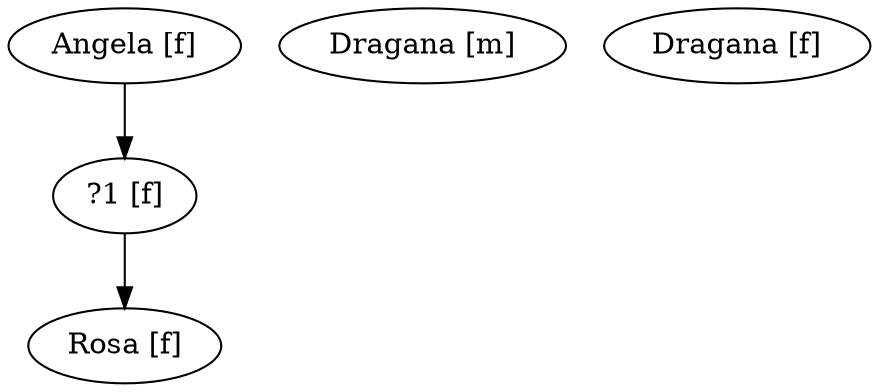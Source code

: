 digraph FamilyTree
{
  "?1 [f]" -> "Rosa [f]";
  "Angela [f]" -> "?1 [f]";
  "Rosa [f]";
  "Dragana [m]";
  "Dragana [f]";
}